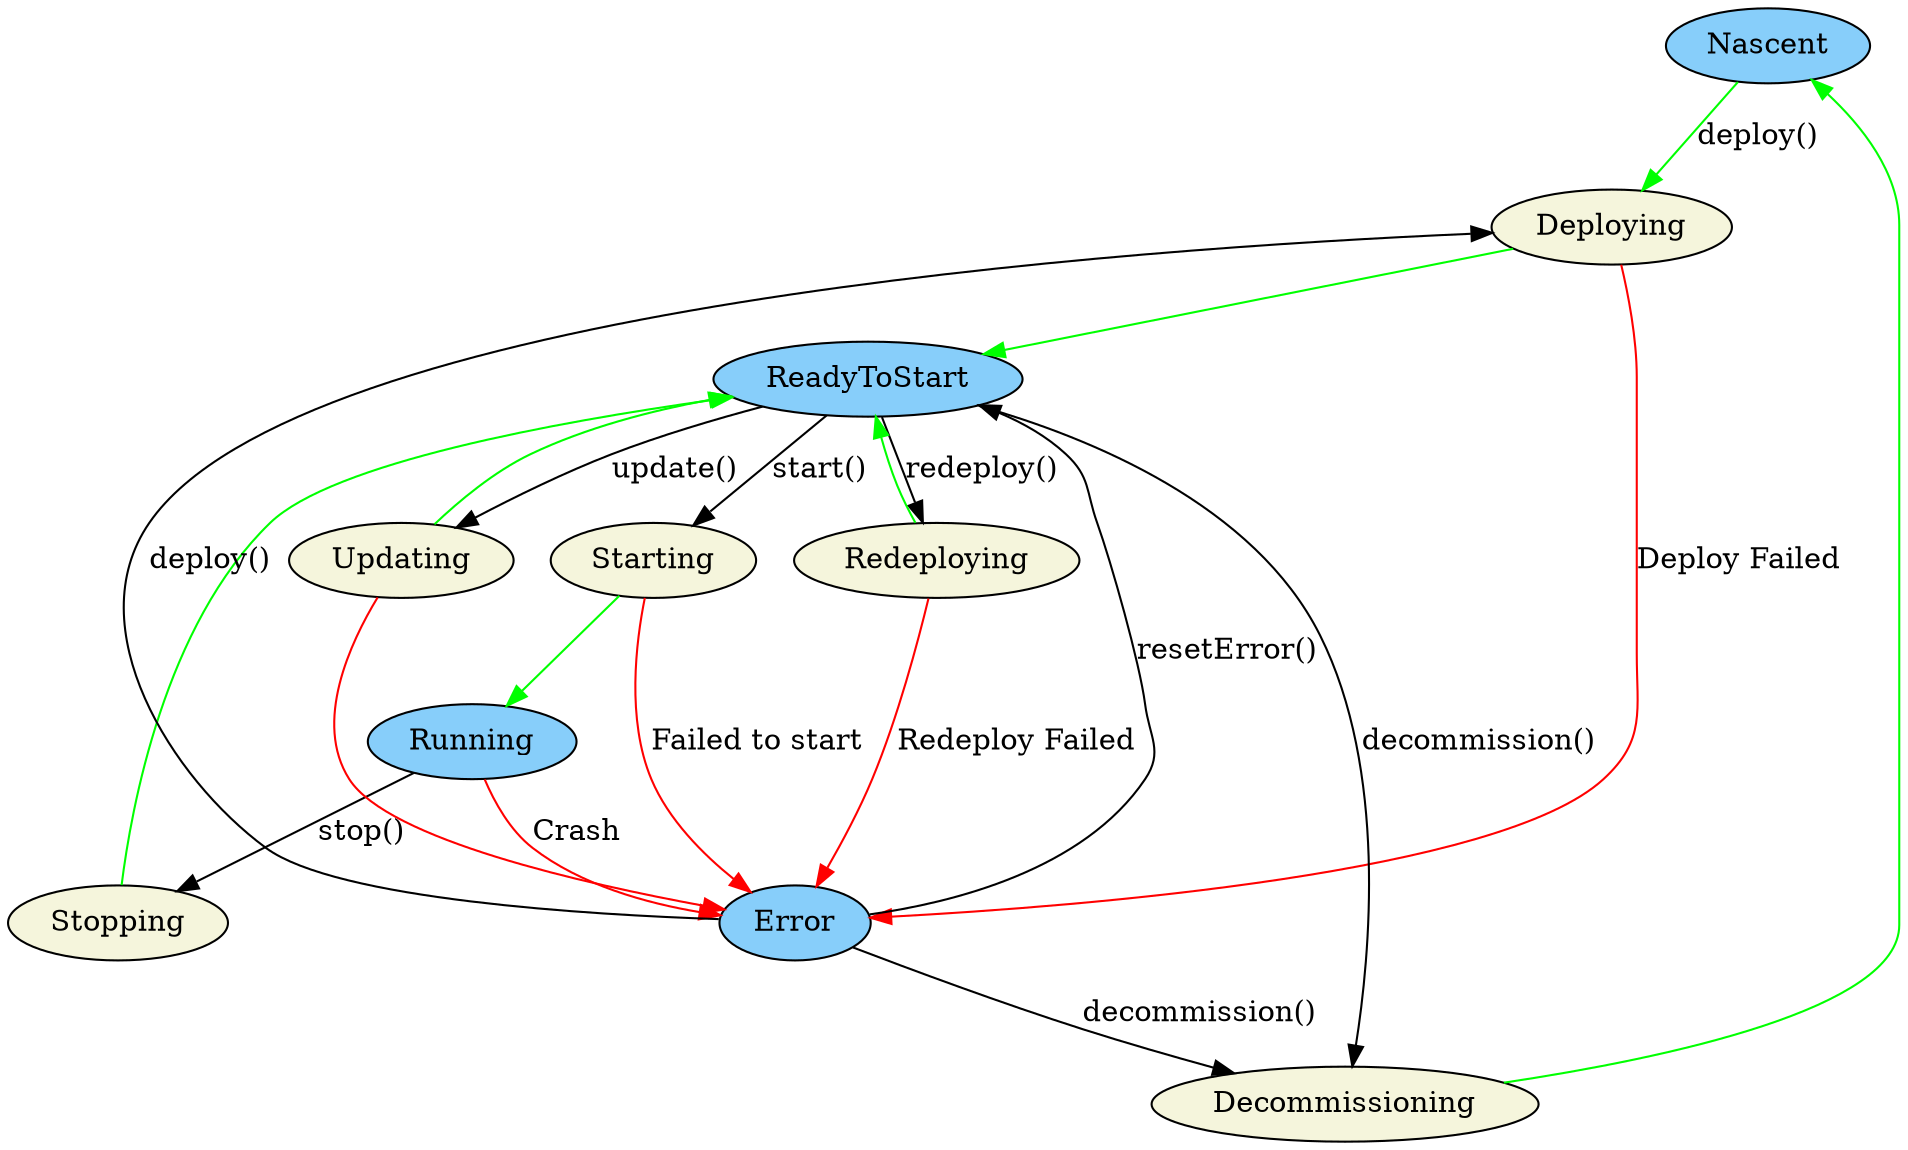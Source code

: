 digraph Server_Roles {
  /* Setup Flow */
  Nascent -> Deploying [label="deploy()", color=green]
  Deploying -> ReadyToStart [color=green]

  /* Start-up Flow */
  ReadyToStart -> Starting [label="start()"]
  Starting -> Running [color=green]
  Running -> Stopping [label="stop()"]
  Stopping -> ReadyToStart [color=green]

  /* Redeploy Flow */
  ReadyToStart -> Redeploying [label="redeploy()"]
  Redeploying -> ReadyToStart [color=green]
  Redeploying -> Error [label="Redeploy Failed", color=red]

  /* Update Flow */
  ReadyToStart -> Updating [label="update()"]
  Updating -> ReadyToStart [color=green]
  Updating -> Error [color=red]

  /* Decommission Flow */
  ReadyToStart -> Decommissioning [label="decommission()"]
  Decommissioning -> Nascent [color=green]

  /* Error Cases */
  Deploying -> Error [label="Deploy Failed", color=red]
  Starting -> Error [label="Failed to start", color=red]
  Running -> Error [label="Crash", color=red]

  /* Recovery Cases */
  Error -> Deploying [label="deploy()"]
  Error -> ReadyToStart [label="resetError()"]
  Error -> Decommissioning [label="decommission()"]

  /* Colors */

  /* Persistent States */
  Nascent [fillcolor="lightskyblue" style=filled]
  ReadyToStart [fillcolor="lightskyblue" style=filled]
  Running [fillcolor="lightskyblue" style=filled]
  Error [fillcolor="lightskyblue" style=filled]

  /* Transition States */
  Deploying [fillcolor="beige" style=filled]
  Redeploying [fillcolor="beige" style=filled]
  Decommissioning [fillcolor="beige" style=filled]
  Starting [fillcolor="beige" style=filled]
  Stopping [fillcolor="beige" style=filled]
  Updating [fillcolor="beige" style=filled]
}
